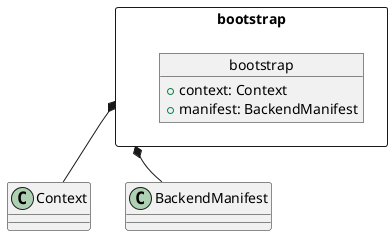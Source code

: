 @startuml
package bootstrap <<Rectangle>> {

    object bootstrap {
        +context: Context
        +manifest: BackendManifest
    }
}

bootstrap *-- Context
bootstrap *-- BackendManifest


@enduml
